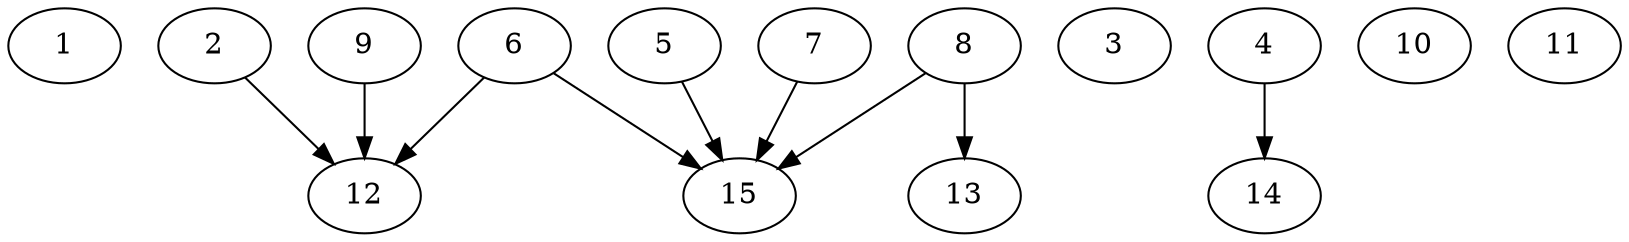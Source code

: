 // DAG automatically generated by daggen at Thu Oct  3 13:59:25 2019
// ./daggen --dot -n 15 --ccr 0.5 --fat 0.9 --regular 0.9 --density 0.7 --mindata 5242880 --maxdata 52428800 
digraph G {
  1 [size="85792768", alpha="0.13", expect_size="42896384"] 
  2 [size="80429056", alpha="0.03", expect_size="40214528"] 
  2 -> 12 [size ="40214528"]
  3 [size="11483136", alpha="0.15", expect_size="5741568"] 
  4 [size="80633856", alpha="0.09", expect_size="40316928"] 
  4 -> 14 [size ="40316928"]
  5 [size="35704832", alpha="0.05", expect_size="17852416"] 
  5 -> 15 [size ="17852416"]
  6 [size="86231040", alpha="0.02", expect_size="43115520"] 
  6 -> 12 [size ="43115520"]
  6 -> 15 [size ="43115520"]
  7 [size="65441792", alpha="0.05", expect_size="32720896"] 
  7 -> 15 [size ="32720896"]
  8 [size="84183040", alpha="0.13", expect_size="42091520"] 
  8 -> 13 [size ="42091520"]
  8 -> 15 [size ="42091520"]
  9 [size="90957824", alpha="0.15", expect_size="45478912"] 
  9 -> 12 [size ="45478912"]
  10 [size="61286400", alpha="0.10", expect_size="30643200"] 
  11 [size="92786688", alpha="0.19", expect_size="46393344"] 
  12 [size="57683968", alpha="0.04", expect_size="28841984"] 
  13 [size="73449472", alpha="0.09", expect_size="36724736"] 
  14 [size="47654912", alpha="0.15", expect_size="23827456"] 
  15 [size="88330240", alpha="0.04", expect_size="44165120"] 
}
